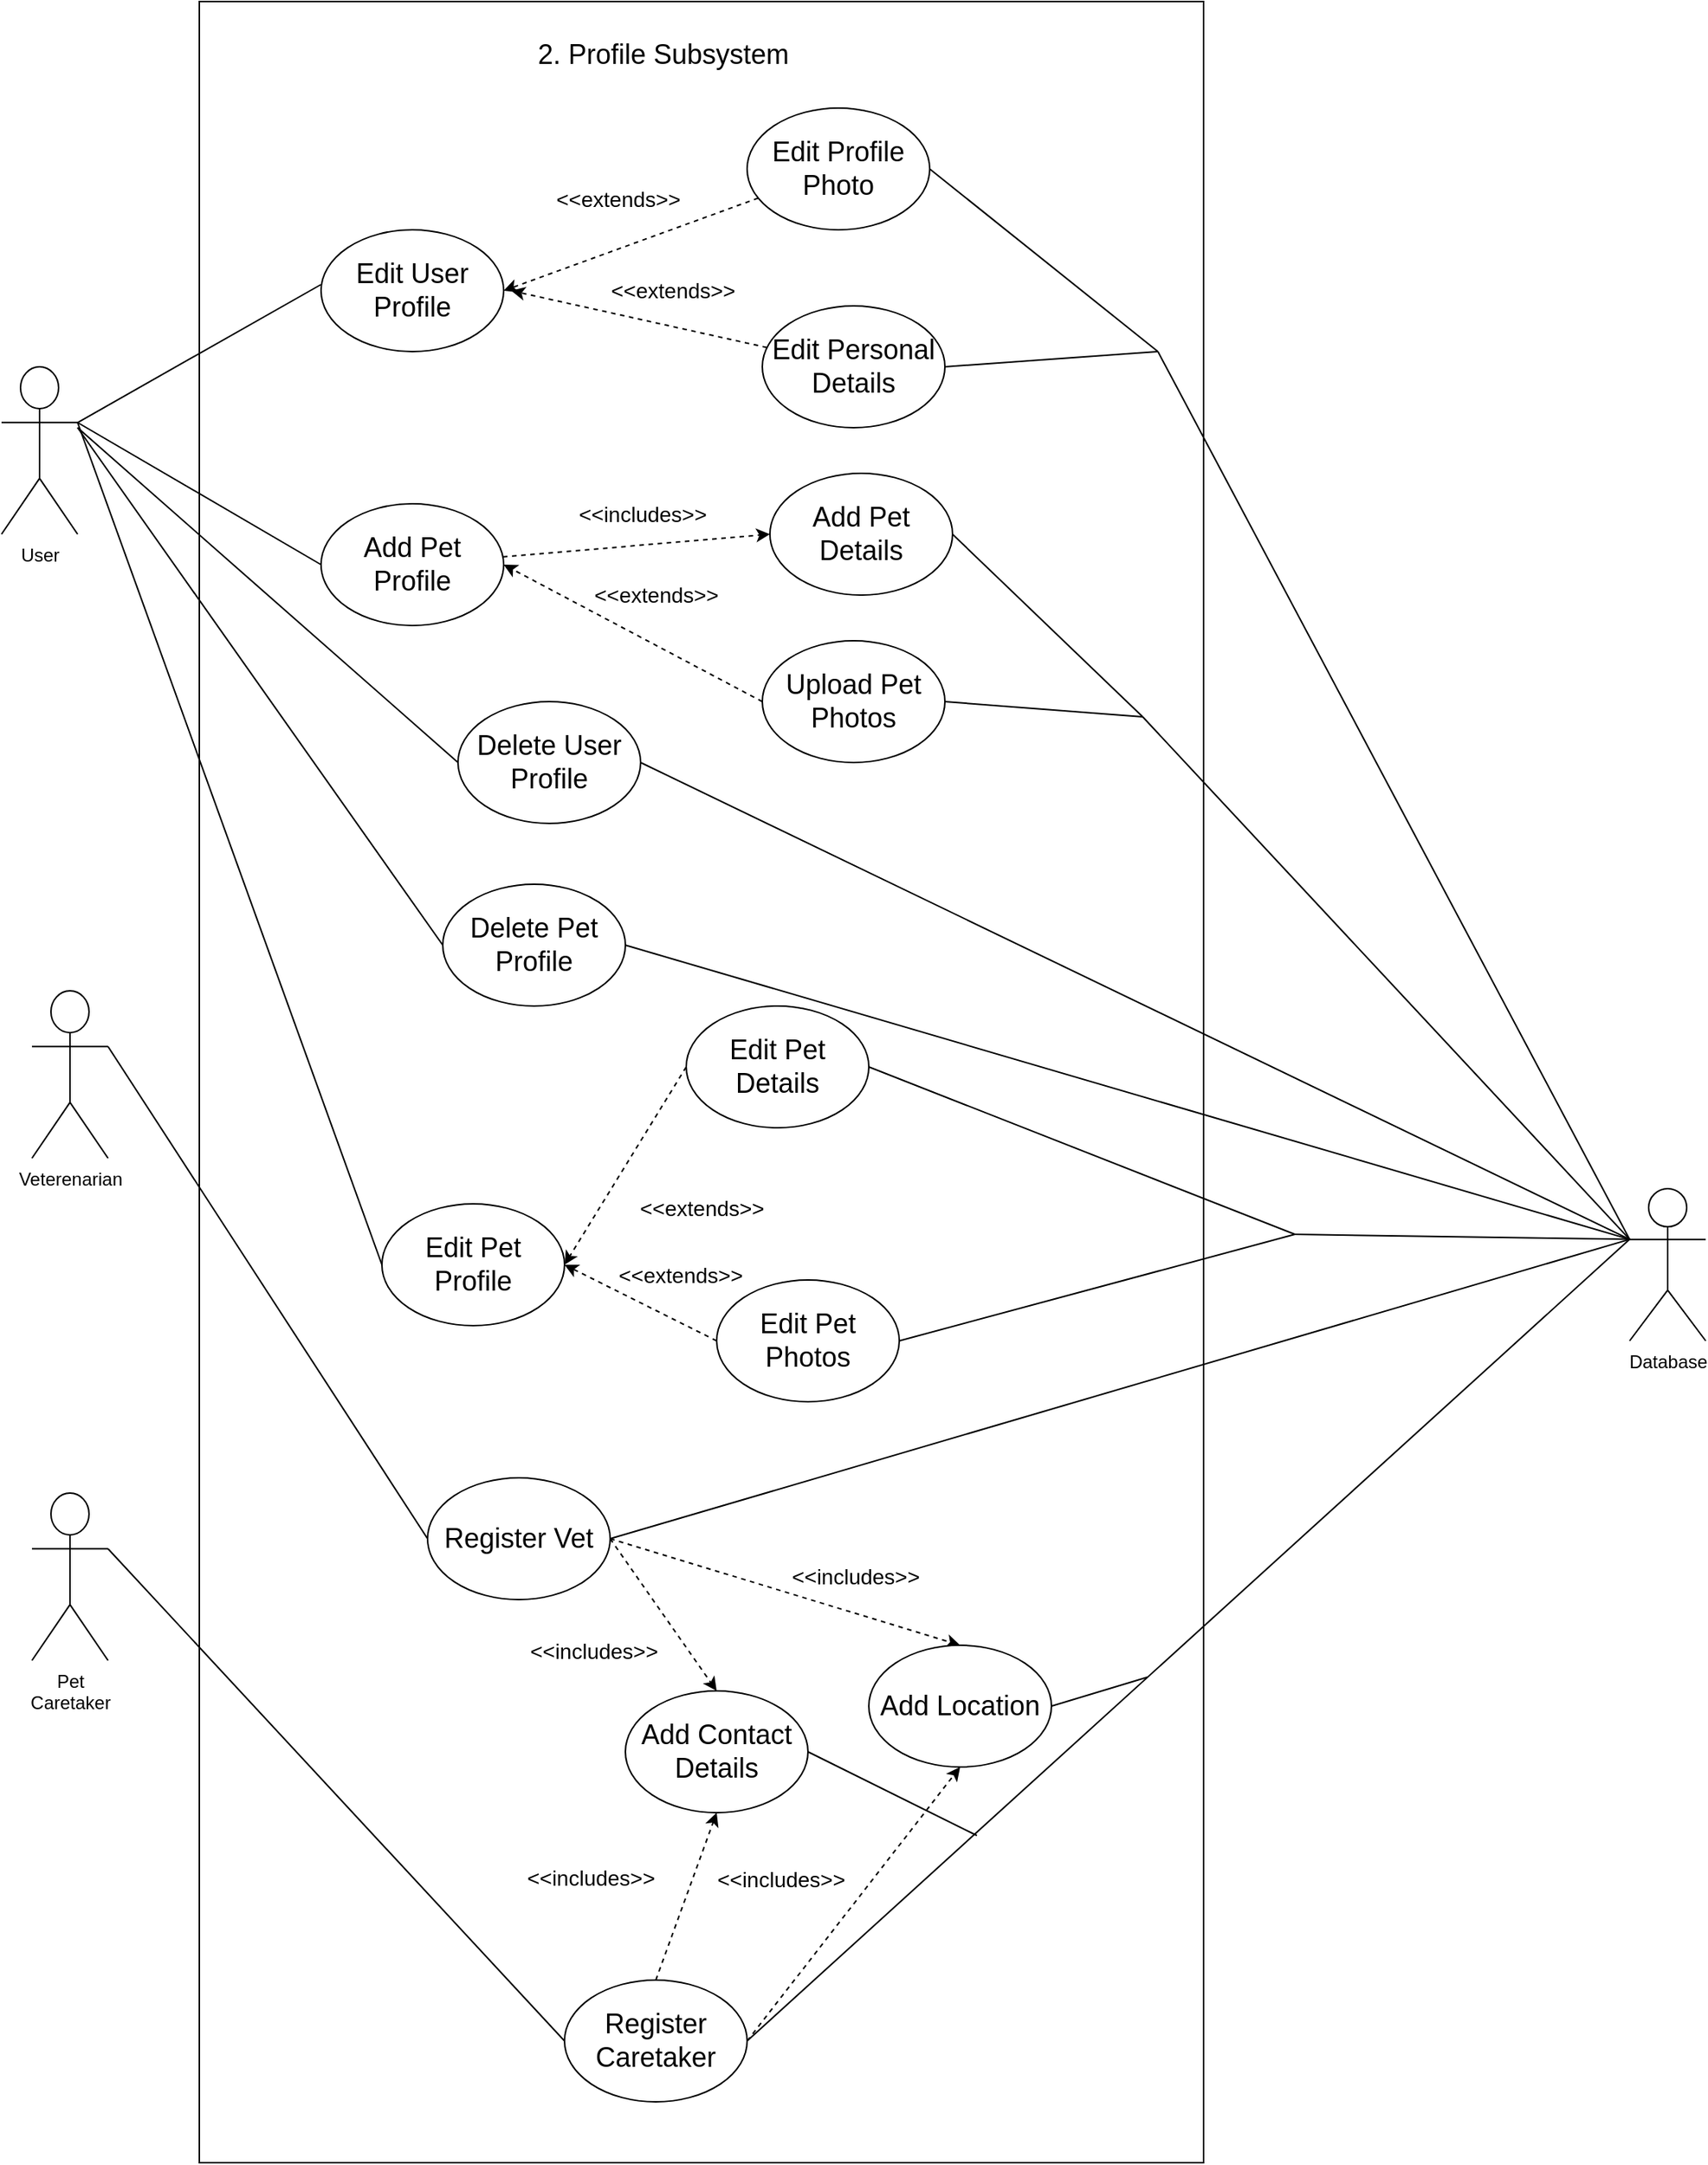 <mxfile>
    <diagram id="Lc6ubmWDAbJtyx3qvAJk" name="Page-1">
        <mxGraphModel dx="1567" dy="1124" grid="1" gridSize="10" guides="1" tooltips="1" connect="1" arrows="1" fold="1" page="1" pageScale="1" pageWidth="850" pageHeight="1100" math="0" shadow="0">
            <root>
                <mxCell id="0"/>
                <mxCell id="1" parent="0"/>
                <mxCell id="2" value="" style="rounded=0;whiteSpace=wrap;html=1;" parent="1" vertex="1">
                    <mxGeometry x="160" y="100" width="660" height="1420" as="geometry"/>
                </mxCell>
                <mxCell id="3" style="edgeStyle=none;html=1;fontSize=12;endArrow=none;endFill=0;entryX=-0.001;entryY=0.45;entryDx=0;entryDy=0;entryPerimeter=0;exitX=1;exitY=0.333;exitDx=0;exitDy=0;exitPerimeter=0;" parent="1" source="4" target="9" edge="1">
                    <mxGeometry relative="1" as="geometry"/>
                </mxCell>
                <mxCell id="4" value="User" style="shape=umlActor;verticalLabelPosition=bottom;verticalAlign=top;html=1;outlineConnect=0;" parent="1" vertex="1">
                    <mxGeometry x="30" y="340" width="50" height="110" as="geometry"/>
                </mxCell>
                <mxCell id="5" value="Database" style="shape=umlActor;verticalLabelPosition=bottom;verticalAlign=top;html=1;outlineConnect=0;" parent="1" vertex="1">
                    <mxGeometry x="1100" y="880" width="50" height="100" as="geometry"/>
                </mxCell>
                <mxCell id="6" value="2. Profile Subsystem" style="text;html=1;strokeColor=none;fillColor=none;align=center;verticalAlign=middle;whiteSpace=wrap;rounded=0;fontSize=18;" parent="1" vertex="1">
                    <mxGeometry x="370" y="120" width="190" height="30" as="geometry"/>
                </mxCell>
                <mxCell id="9" value="Edit User Profile" style="ellipse;whiteSpace=wrap;html=1;fontSize=18;" parent="1" vertex="1">
                    <mxGeometry x="240" y="250" width="120" height="80" as="geometry"/>
                </mxCell>
                <mxCell id="11" value="Edit Pet Profile" style="ellipse;whiteSpace=wrap;html=1;fontSize=18;" parent="1" vertex="1">
                    <mxGeometry x="280" y="890" width="120" height="80" as="geometry"/>
                </mxCell>
                <mxCell id="44" style="edgeStyle=none;html=1;entryX=0;entryY=0.5;entryDx=0;entryDy=0;fontSize=14;dashed=1;" parent="1" source="12" target="43" edge="1">
                    <mxGeometry relative="1" as="geometry"/>
                </mxCell>
                <mxCell id="45" value="&amp;lt;&amp;lt;includes&amp;gt;&amp;gt;" style="edgeLabel;html=1;align=center;verticalAlign=middle;resizable=0;points=[];fontSize=14;" parent="44" vertex="1" connectable="0">
                    <mxGeometry x="0.31" relative="1" as="geometry">
                        <mxPoint x="-24" y="-18" as="offset"/>
                    </mxGeometry>
                </mxCell>
                <mxCell id="12" value="Add Pet Profile" style="ellipse;whiteSpace=wrap;html=1;fontSize=18;" parent="1" vertex="1">
                    <mxGeometry x="240" y="430" width="120" height="80" as="geometry"/>
                </mxCell>
                <mxCell id="13" style="edgeStyle=none;html=1;fontSize=12;endArrow=none;endFill=0;entryX=0;entryY=0.5;entryDx=0;entryDy=0;exitX=1;exitY=0.333;exitDx=0;exitDy=0;exitPerimeter=0;" parent="1" source="4" target="12" edge="1">
                    <mxGeometry relative="1" as="geometry">
                        <mxPoint x="90" y="460" as="sourcePoint"/>
                        <mxPoint x="279.88" y="256" as="targetPoint"/>
                    </mxGeometry>
                </mxCell>
                <mxCell id="14" style="edgeStyle=none;html=1;fontSize=12;endArrow=none;endFill=0;entryX=0;entryY=0.333;entryDx=0;entryDy=0;entryPerimeter=0;" parent="1" target="5" edge="1">
                    <mxGeometry relative="1" as="geometry">
                        <mxPoint x="780" y="570" as="sourcePoint"/>
                        <mxPoint x="289.88" y="266" as="targetPoint"/>
                    </mxGeometry>
                </mxCell>
                <mxCell id="16" value="Delete User Profile" style="ellipse;whiteSpace=wrap;html=1;fontSize=18;" parent="1" vertex="1">
                    <mxGeometry x="330" y="560" width="120" height="80" as="geometry"/>
                </mxCell>
                <mxCell id="17" style="edgeStyle=none;html=1;fontSize=12;endArrow=none;endFill=0;entryX=0;entryY=0.5;entryDx=0;entryDy=0;" parent="1" target="16" edge="1">
                    <mxGeometry relative="1" as="geometry">
                        <mxPoint x="80" y="380" as="sourcePoint"/>
                        <mxPoint x="289.88" y="376" as="targetPoint"/>
                    </mxGeometry>
                </mxCell>
                <mxCell id="18" style="edgeStyle=none;html=1;fontSize=12;endArrow=none;endFill=0;exitX=1;exitY=0.5;exitDx=0;exitDy=0;entryX=0;entryY=0.333;entryDx=0;entryDy=0;entryPerimeter=0;" parent="1" source="16" target="5" edge="1">
                    <mxGeometry relative="1" as="geometry">
                        <mxPoint x="110" y="590" as="sourcePoint"/>
                        <mxPoint x="760" y="400" as="targetPoint"/>
                    </mxGeometry>
                </mxCell>
                <mxCell id="19" value="Delete Pet Profile" style="ellipse;whiteSpace=wrap;html=1;fontSize=18;" parent="1" vertex="1">
                    <mxGeometry x="320" y="680" width="120" height="80" as="geometry"/>
                </mxCell>
                <mxCell id="23" value="Pet&lt;br&gt;Caretaker" style="shape=umlActor;verticalLabelPosition=bottom;verticalAlign=top;html=1;outlineConnect=0;" parent="1" vertex="1">
                    <mxGeometry x="50" y="1080" width="50" height="110" as="geometry"/>
                </mxCell>
                <mxCell id="24" value="Veterenarian" style="shape=umlActor;verticalLabelPosition=bottom;verticalAlign=top;html=1;outlineConnect=0;" parent="1" vertex="1">
                    <mxGeometry x="50" y="750" width="50" height="110" as="geometry"/>
                </mxCell>
                <mxCell id="26" value="Register Vet" style="ellipse;whiteSpace=wrap;html=1;fontSize=18;" parent="1" vertex="1">
                    <mxGeometry x="310" y="1070" width="120" height="80" as="geometry"/>
                </mxCell>
                <mxCell id="27" style="edgeStyle=none;html=1;fontSize=12;endArrow=none;endFill=0;entryX=0;entryY=0.5;entryDx=0;entryDy=0;exitX=1;exitY=0.333;exitDx=0;exitDy=0;exitPerimeter=0;" parent="1" source="24" target="26" edge="1">
                    <mxGeometry relative="1" as="geometry">
                        <mxPoint x="120" y="716.667" as="sourcePoint"/>
                        <mxPoint x="319.88" y="596" as="targetPoint"/>
                    </mxGeometry>
                </mxCell>
                <mxCell id="28" style="edgeStyle=none;html=1;fontSize=12;endArrow=none;endFill=0;exitX=1;exitY=0.5;exitDx=0;exitDy=0;entryX=0;entryY=0.333;entryDx=0;entryDy=0;entryPerimeter=0;" parent="1" source="26" target="5" edge="1">
                    <mxGeometry relative="1" as="geometry">
                        <mxPoint x="140" y="810" as="sourcePoint"/>
                        <mxPoint x="750" y="560" as="targetPoint"/>
                    </mxGeometry>
                </mxCell>
                <mxCell id="30" value="Register Caretaker" style="ellipse;whiteSpace=wrap;html=1;fontSize=18;" parent="1" vertex="1">
                    <mxGeometry x="400" y="1400" width="120" height="80" as="geometry"/>
                </mxCell>
                <mxCell id="31" style="edgeStyle=none;html=1;fontSize=12;endArrow=none;endFill=0;entryX=0;entryY=0.5;entryDx=0;entryDy=0;exitX=1;exitY=0.333;exitDx=0;exitDy=0;exitPerimeter=0;" parent="1" source="23" target="30" edge="1">
                    <mxGeometry relative="1" as="geometry">
                        <mxPoint x="130" y="906.667" as="sourcePoint"/>
                        <mxPoint x="349.88" y="796" as="targetPoint"/>
                    </mxGeometry>
                </mxCell>
                <mxCell id="32" style="edgeStyle=none;html=1;fontSize=12;endArrow=none;endFill=0;exitX=1;exitY=0.5;exitDx=0;exitDy=0;entryX=0;entryY=0.333;entryDx=0;entryDy=0;entryPerimeter=0;" parent="1" source="30" target="5" edge="1">
                    <mxGeometry relative="1" as="geometry">
                        <mxPoint x="170" y="1010" as="sourcePoint"/>
                        <mxPoint x="750" y="560" as="targetPoint"/>
                    </mxGeometry>
                </mxCell>
                <mxCell id="33" style="edgeStyle=none;html=1;fontSize=12;endArrow=none;endFill=0;entryX=0;entryY=0.5;entryDx=0;entryDy=0;exitX=1;exitY=0.333;exitDx=0;exitDy=0;exitPerimeter=0;" parent="1" source="4" target="11" edge="1">
                    <mxGeometry relative="1" as="geometry">
                        <mxPoint x="90" y="390" as="sourcePoint"/>
                        <mxPoint x="290" y="500" as="targetPoint"/>
                    </mxGeometry>
                </mxCell>
                <mxCell id="34" style="edgeStyle=none;html=1;fontSize=12;endArrow=none;endFill=0;entryX=0;entryY=0.5;entryDx=0;entryDy=0;" parent="1" target="19" edge="1">
                    <mxGeometry relative="1" as="geometry">
                        <mxPoint x="80" y="380" as="sourcePoint"/>
                        <mxPoint x="290" y="680" as="targetPoint"/>
                    </mxGeometry>
                </mxCell>
                <mxCell id="35" style="edgeStyle=none;html=1;fontSize=12;endArrow=none;endFill=0;exitX=1;exitY=0.5;exitDx=0;exitDy=0;entryX=0;entryY=0.333;entryDx=0;entryDy=0;entryPerimeter=0;" parent="1" source="19" target="5" edge="1">
                    <mxGeometry relative="1" as="geometry">
                        <mxPoint x="620" y="300" as="sourcePoint"/>
                        <mxPoint x="750" y="560" as="targetPoint"/>
                    </mxGeometry>
                </mxCell>
                <mxCell id="36" style="edgeStyle=none;html=1;fontSize=12;endArrow=none;endFill=0;entryX=0;entryY=0.333;entryDx=0;entryDy=0;entryPerimeter=0;" parent="1" target="5" edge="1">
                    <mxGeometry relative="1" as="geometry">
                        <mxPoint x="880" y="910" as="sourcePoint"/>
                        <mxPoint x="750" y="560" as="targetPoint"/>
                    </mxGeometry>
                </mxCell>
                <mxCell id="38" style="edgeStyle=none;html=1;entryX=1;entryY=0.5;entryDx=0;entryDy=0;dashed=1;" parent="1" source="37" target="9" edge="1">
                    <mxGeometry relative="1" as="geometry"/>
                </mxCell>
                <mxCell id="39" value="&lt;font style=&quot;font-size: 14px;&quot;&gt;&amp;lt;&amp;lt;extends&amp;gt;&amp;gt;&lt;/font&gt;" style="edgeLabel;html=1;align=center;verticalAlign=middle;resizable=0;points=[];" parent="38" vertex="1" connectable="0">
                    <mxGeometry x="-0.321" y="-4" relative="1" as="geometry">
                        <mxPoint x="-34" y="-16" as="offset"/>
                    </mxGeometry>
                </mxCell>
                <mxCell id="37" value="Edit Profile Photo" style="ellipse;whiteSpace=wrap;html=1;fontSize=18;" parent="1" vertex="1">
                    <mxGeometry x="520" y="170" width="120" height="80" as="geometry"/>
                </mxCell>
                <mxCell id="40" style="edgeStyle=none;html=1;dashed=1;" parent="1" source="42" edge="1">
                    <mxGeometry relative="1" as="geometry">
                        <mxPoint x="365" y="290" as="targetPoint"/>
                    </mxGeometry>
                </mxCell>
                <mxCell id="41" value="&lt;font style=&quot;font-size: 14px;&quot;&gt;&amp;lt;&amp;lt;extends&amp;gt;&amp;gt;&lt;/font&gt;" style="edgeLabel;html=1;align=center;verticalAlign=middle;resizable=0;points=[];" parent="40" vertex="1" connectable="0">
                    <mxGeometry x="-0.321" y="-4" relative="1" as="geometry">
                        <mxPoint x="-6" y="-21" as="offset"/>
                    </mxGeometry>
                </mxCell>
                <mxCell id="42" value="Edit Personal&lt;br&gt;Details" style="ellipse;whiteSpace=wrap;html=1;fontSize=18;" parent="1" vertex="1">
                    <mxGeometry x="530" y="300" width="120" height="80" as="geometry"/>
                </mxCell>
                <mxCell id="43" value="Add Pet Details" style="ellipse;whiteSpace=wrap;html=1;fontSize=18;" parent="1" vertex="1">
                    <mxGeometry x="535" y="410" width="120" height="80" as="geometry"/>
                </mxCell>
                <mxCell id="46" style="edgeStyle=none;html=1;fontSize=12;endArrow=none;endFill=0;exitX=1;exitY=0.5;exitDx=0;exitDy=0;" parent="1" source="37" edge="1">
                    <mxGeometry relative="1" as="geometry">
                        <mxPoint x="610" y="287" as="sourcePoint"/>
                        <mxPoint x="790" y="330" as="targetPoint"/>
                    </mxGeometry>
                </mxCell>
                <mxCell id="47" style="edgeStyle=none;html=1;fontSize=12;endArrow=none;endFill=0;exitX=1;exitY=0.5;exitDx=0;exitDy=0;" parent="1" source="42" edge="1">
                    <mxGeometry relative="1" as="geometry">
                        <mxPoint x="700" y="330" as="sourcePoint"/>
                        <mxPoint x="790" y="330" as="targetPoint"/>
                    </mxGeometry>
                </mxCell>
                <mxCell id="48" style="edgeStyle=none;html=1;fontSize=12;endArrow=none;endFill=0;entryX=0;entryY=0.333;entryDx=0;entryDy=0;entryPerimeter=0;" parent="1" target="5" edge="1">
                    <mxGeometry relative="1" as="geometry">
                        <mxPoint x="790" y="330" as="sourcePoint"/>
                        <mxPoint x="800" y="340" as="targetPoint"/>
                    </mxGeometry>
                </mxCell>
                <mxCell id="49" value="Upload Pet Photos" style="ellipse;whiteSpace=wrap;html=1;fontSize=18;" parent="1" vertex="1">
                    <mxGeometry x="530" y="520" width="120" height="80" as="geometry"/>
                </mxCell>
                <mxCell id="50" style="edgeStyle=none;html=1;entryX=1;entryY=0.5;entryDx=0;entryDy=0;fontSize=14;exitX=0;exitY=0.5;exitDx=0;exitDy=0;dashed=1;" parent="1" source="49" target="12" edge="1">
                    <mxGeometry relative="1" as="geometry">
                        <mxPoint x="369.513" y="474.916" as="sourcePoint"/>
                        <mxPoint x="545" y="460" as="targetPoint"/>
                    </mxGeometry>
                </mxCell>
                <mxCell id="51" value="&amp;lt;&amp;lt;extends&amp;gt;&amp;gt;" style="edgeLabel;html=1;align=center;verticalAlign=middle;resizable=0;points=[];fontSize=14;" parent="50" vertex="1" connectable="0">
                    <mxGeometry x="0.31" relative="1" as="geometry">
                        <mxPoint x="41" y="-11" as="offset"/>
                    </mxGeometry>
                </mxCell>
                <mxCell id="52" style="edgeStyle=none;html=1;fontSize=12;endArrow=none;endFill=0;exitX=1;exitY=0.5;exitDx=0;exitDy=0;" parent="1" source="43" edge="1">
                    <mxGeometry relative="1" as="geometry">
                        <mxPoint x="630" y="450" as="sourcePoint"/>
                        <mxPoint x="780" y="570" as="targetPoint"/>
                    </mxGeometry>
                </mxCell>
                <mxCell id="53" style="edgeStyle=none;html=1;fontSize=12;endArrow=none;endFill=0;exitX=1;exitY=0.5;exitDx=0;exitDy=0;" parent="1" source="49" edge="1">
                    <mxGeometry relative="1" as="geometry">
                        <mxPoint x="640" y="580" as="sourcePoint"/>
                        <mxPoint x="780" y="570" as="targetPoint"/>
                    </mxGeometry>
                </mxCell>
                <mxCell id="56" value="Edit Pet Details" style="ellipse;whiteSpace=wrap;html=1;fontSize=18;" parent="1" vertex="1">
                    <mxGeometry x="480" y="760" width="120" height="80" as="geometry"/>
                </mxCell>
                <mxCell id="57" value="Edit Pet Photos" style="ellipse;whiteSpace=wrap;html=1;fontSize=18;" parent="1" vertex="1">
                    <mxGeometry x="500" y="940" width="120" height="80" as="geometry"/>
                </mxCell>
                <mxCell id="58" style="edgeStyle=none;html=1;entryX=1;entryY=0.5;entryDx=0;entryDy=0;fontSize=14;exitX=0;exitY=0.5;exitDx=0;exitDy=0;dashed=1;" parent="1" source="57" target="11" edge="1">
                    <mxGeometry relative="1" as="geometry">
                        <mxPoint x="400.003" y="854.916" as="sourcePoint"/>
                        <mxPoint x="390.49" y="850" as="targetPoint"/>
                    </mxGeometry>
                </mxCell>
                <mxCell id="59" value="&amp;lt;&amp;lt;extends&amp;gt;&amp;gt;" style="edgeLabel;html=1;align=center;verticalAlign=middle;resizable=0;points=[];fontSize=14;" parent="58" vertex="1" connectable="0">
                    <mxGeometry x="0.31" relative="1" as="geometry">
                        <mxPoint x="41" y="-11" as="offset"/>
                    </mxGeometry>
                </mxCell>
                <mxCell id="60" style="edgeStyle=none;html=1;entryX=1;entryY=0.5;entryDx=0;entryDy=0;fontSize=14;exitX=0;exitY=0.5;exitDx=0;exitDy=0;dashed=1;" parent="1" source="56" target="11" edge="1">
                    <mxGeometry relative="1" as="geometry">
                        <mxPoint x="560" y="830" as="sourcePoint"/>
                        <mxPoint x="450" y="830" as="targetPoint"/>
                    </mxGeometry>
                </mxCell>
                <mxCell id="61" value="&amp;lt;&amp;lt;extends&amp;gt;&amp;gt;" style="edgeLabel;html=1;align=center;verticalAlign=middle;resizable=0;points=[];fontSize=14;" parent="60" vertex="1" connectable="0">
                    <mxGeometry x="0.31" relative="1" as="geometry">
                        <mxPoint x="62" y="8" as="offset"/>
                    </mxGeometry>
                </mxCell>
                <mxCell id="64" style="edgeStyle=none;html=1;fontSize=12;endArrow=none;endFill=0;exitX=1;exitY=0.5;exitDx=0;exitDy=0;" parent="1" source="56" edge="1">
                    <mxGeometry relative="1" as="geometry">
                        <mxPoint x="645" y="670" as="sourcePoint"/>
                        <mxPoint x="880" y="910" as="targetPoint"/>
                    </mxGeometry>
                </mxCell>
                <mxCell id="65" style="edgeStyle=none;html=1;fontSize=12;endArrow=none;endFill=0;exitX=1;exitY=0.5;exitDx=0;exitDy=0;" parent="1" source="57" edge="1">
                    <mxGeometry relative="1" as="geometry">
                        <mxPoint x="640" y="780" as="sourcePoint"/>
                        <mxPoint x="880" y="910" as="targetPoint"/>
                    </mxGeometry>
                </mxCell>
                <mxCell id="66" style="edgeStyle=none;html=1;entryX=0.5;entryY=0;entryDx=0;entryDy=0;fontSize=14;exitX=1;exitY=0.5;exitDx=0;exitDy=0;dashed=1;" parent="1" source="26" target="68" edge="1">
                    <mxGeometry relative="1" as="geometry">
                        <mxPoint x="425.003" y="1124.916" as="sourcePoint"/>
                    </mxGeometry>
                </mxCell>
                <mxCell id="67" value="&amp;lt;&amp;lt;includes&amp;gt;&amp;gt;" style="edgeLabel;html=1;align=center;verticalAlign=middle;resizable=0;points=[];fontSize=14;" parent="66" vertex="1" connectable="0">
                    <mxGeometry x="0.31" relative="1" as="geometry">
                        <mxPoint x="-57" y="8" as="offset"/>
                    </mxGeometry>
                </mxCell>
                <mxCell id="68" value="Add Contact Details" style="ellipse;whiteSpace=wrap;html=1;fontSize=18;" parent="1" vertex="1">
                    <mxGeometry x="440" y="1210" width="120" height="80" as="geometry"/>
                </mxCell>
                <mxCell id="69" style="edgeStyle=none;html=1;fontSize=14;exitX=0.5;exitY=0;exitDx=0;exitDy=0;entryX=0.5;entryY=1;entryDx=0;entryDy=0;dashed=1;" parent="1" source="30" target="68" edge="1">
                    <mxGeometry relative="1" as="geometry">
                        <mxPoint x="420" y="1140" as="sourcePoint"/>
                        <mxPoint x="400" y="1350" as="targetPoint"/>
                    </mxGeometry>
                </mxCell>
                <mxCell id="70" value="&amp;lt;&amp;lt;includes&amp;gt;&amp;gt;" style="edgeLabel;html=1;align=center;verticalAlign=middle;resizable=0;points=[];fontSize=14;" parent="69" vertex="1" connectable="0">
                    <mxGeometry x="0.31" relative="1" as="geometry">
                        <mxPoint x="-69" y="5" as="offset"/>
                    </mxGeometry>
                </mxCell>
                <mxCell id="71" style="edgeStyle=none;html=1;entryX=0.5;entryY=0;entryDx=0;entryDy=0;fontSize=14;exitX=1;exitY=0.5;exitDx=0;exitDy=0;dashed=1;" parent="1" source="26" target="73" edge="1">
                    <mxGeometry relative="1" as="geometry">
                        <mxPoint x="460" y="1100" as="sourcePoint"/>
                    </mxGeometry>
                </mxCell>
                <mxCell id="72" value="&amp;lt;&amp;lt;includes&amp;gt;&amp;gt;" style="edgeLabel;html=1;align=center;verticalAlign=middle;resizable=0;points=[];fontSize=14;" parent="71" vertex="1" connectable="0">
                    <mxGeometry x="0.31" relative="1" as="geometry">
                        <mxPoint x="10" y="-21" as="offset"/>
                    </mxGeometry>
                </mxCell>
                <mxCell id="73" value="Add Location" style="ellipse;whiteSpace=wrap;html=1;fontSize=18;" parent="1" vertex="1">
                    <mxGeometry x="600" y="1180" width="120" height="80" as="geometry"/>
                </mxCell>
                <mxCell id="74" style="edgeStyle=none;html=1;fontSize=14;entryX=0.5;entryY=1;entryDx=0;entryDy=0;exitX=1;exitY=0.5;exitDx=0;exitDy=0;dashed=1;" parent="1" source="30" target="73" edge="1">
                    <mxGeometry relative="1" as="geometry">
                        <mxPoint x="462.426" y="1511.716" as="sourcePoint"/>
                        <mxPoint x="585" y="1340" as="targetPoint"/>
                    </mxGeometry>
                </mxCell>
                <mxCell id="75" value="&amp;lt;&amp;lt;includes&amp;gt;&amp;gt;" style="edgeLabel;html=1;align=center;verticalAlign=middle;resizable=0;points=[];fontSize=14;" parent="74" vertex="1" connectable="0">
                    <mxGeometry x="0.31" relative="1" as="geometry">
                        <mxPoint x="-70" y="12" as="offset"/>
                    </mxGeometry>
                </mxCell>
                <mxCell id="76" style="edgeStyle=none;html=1;fontSize=12;endArrow=none;endFill=0;exitX=1;exitY=0.5;exitDx=0;exitDy=0;" parent="1" source="68" edge="1">
                    <mxGeometry relative="1" as="geometry">
                        <mxPoint x="440.0" y="1120" as="sourcePoint"/>
                        <mxPoint x="671" y="1305" as="targetPoint"/>
                    </mxGeometry>
                </mxCell>
                <mxCell id="77" style="edgeStyle=none;html=1;fontSize=12;endArrow=none;endFill=0;exitX=1;exitY=0.5;exitDx=0;exitDy=0;" parent="1" source="73" edge="1">
                    <mxGeometry relative="1" as="geometry">
                        <mxPoint x="940" y="1270" as="sourcePoint"/>
                        <mxPoint x="783" y="1201" as="targetPoint"/>
                    </mxGeometry>
                </mxCell>
            </root>
        </mxGraphModel>
    </diagram>
</mxfile>